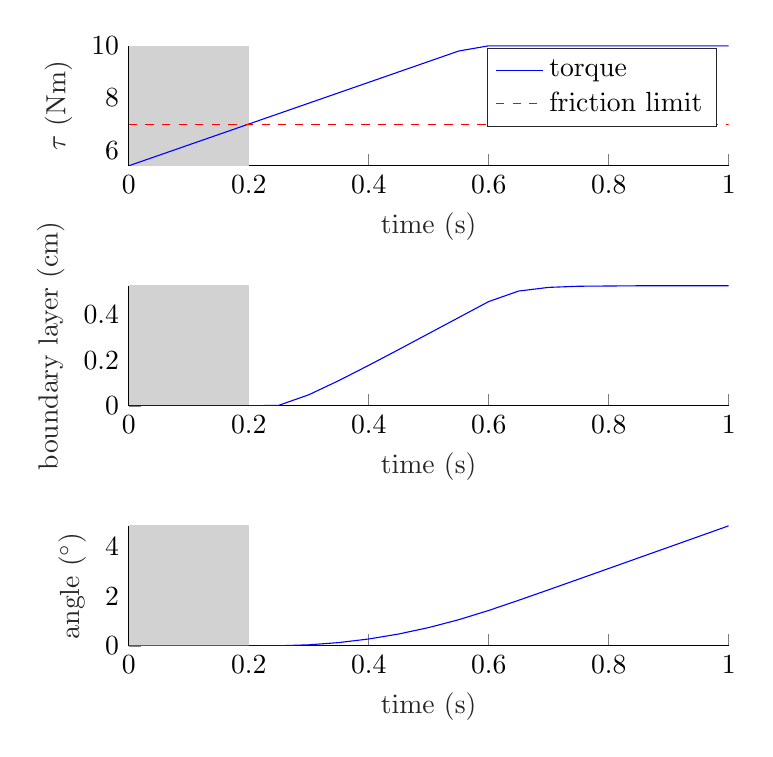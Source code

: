 % This file was created by matlab2tikz.
%
%The latest updates can be retrieved from
%  http://www.mathworks.com/matlabcentral/fileexchange/22022-matlab2tikz-matlab2tikz
%where you can also make suggestions and rate matlab2tikz.
%
\definecolor{mycolor1}{rgb}{0.824,0.824,0.824}%
%
\begin{tikzpicture}

\begin{axis}[%
width=3in,
height=0.6in,
at={(1.011in,3.8in)},
scale only axis,
xmin=0,
xmax=1,
xlabel style={font=\color{white!15!black}},
xlabel={time (s)},
ymin=5.4,
ymax=10,
ylabel style={font=\color{white!15!black}},
ylabel={$\tau$ (Nm)},
axis background/.style={fill=white},
axis x line*=bottom,
axis y line*=left,
legend style={legend cell align=left, align=left, draw=white!15!black}
]

\addplot[area legend, draw=black, fill=mycolor1, draw opacity=0, forget plot]
table[row sep=crcr] {%
x	y\\
0	-10\\
0	10\\
0.2	10\\
0.2	-10\\
}--cycle;
\addplot [color=blue]
  table[row sep=crcr]{%
0	5.4\\
0.05	5.8\\
0.1	6.2\\
0.15	6.6\\
0.2	7\\
0.25	7.4\\
0.3	7.8\\
0.35	8.2\\
0.4	8.6\\
0.45	9\\
0.5	9.4\\
0.55	9.8\\
0.6	10\\
0.65	10\\
0.7	10\\
0.75	10\\
0.8	10\\
0.85	10\\
0.9	10\\
0.95	10\\
1	10\\
};
\addlegendentry{torque}

\addplot [color=red, dashed]
  table[row sep=crcr]{%
0	7\\
0.05	7\\
0.1	7\\
0.15	7\\
0.2	7\\
0.25	7\\
0.3	7\\
0.35	7\\
0.4	7\\
0.45	7\\
0.5	7\\
0.55	7\\
0.6	7\\
0.65	7\\
0.7	7\\
0.75	7\\
0.8	7\\
0.85	7\\
0.9	7\\
0.95	7\\
1	7\\
};
\addlegendentry{friction limit}

\end{axis}

\begin{axis}[%
width=3in,
height=0.6in,
at={(1.011in,2.6in)},
scale only axis,
xmin=0,
xmax=1,
xlabel style={font=\color{white!15!black}},
xlabel={time (s)},
ymin=0,
ymax=0.525,
ylabel style={font=\color{white!15!black}},
ylabel={boundary layer (cm)},
axis background/.style={fill=white},
axis x line*=bottom,
axis y line*=left,
legend style={legend cell align=left, align=left, draw=white!15!black}
]

\addplot[area legend, draw=black, fill=mycolor1, draw opacity=0]
table[row sep=crcr] {%
x	y\\
0	-10\\
0	10\\
0.2	10\\
0.2	-10\\
}--cycle;
% \addlegendentry{data1}

\addplot [color=blue]
  table[row sep=crcr]{%
0	0\\
0.05	7.426e-08\\
0.1	4.669e-07\\
0.15	1.116e-05\\
0.2	6.008e-07\\
0.25	0.002\\
0.3	0.048\\
0.35	0.11\\
0.4	0.177\\
0.45	0.246\\
0.5	0.316\\
0.55	0.386\\
0.6	0.456\\
0.65	0.502\\
0.7	0.518\\
0.75	0.523\\
0.8	0.524\\
0.85	0.525\\
0.9	0.525\\
0.95	0.525\\
1	0.525\\
};
% \addlegendentry{data2}

\end{axis}

\begin{axis}[%
width=3in,
height=0.6in,
at={(1.011in,1.4in)},
scale only axis,
xmin=0,
xmax=1,
xlabel style={font=\color{white!15!black}},
xlabel={time (s)},
ymin=0,
ymax=4.834,
ylabel style={font=\color{white!15!black}},
ylabel={angle ($^\circ$)},
axis background/.style={fill=white},
axis x line*=bottom,
axis y line*=left,
legend style={legend cell align=left, align=left, draw=white!15!black}
]

\addplot[area legend, draw=black, fill=mycolor1, draw opacity=0]
table[row sep=crcr] {%
x	y\\
0	-10\\
0	10\\
0.2	10\\
0.2	-10\\
}--cycle;
% \addlegendentry{data1}

\addplot [color=blue]
  table[row sep=crcr]{%
0	0\\
0.05	6.066e-08\\
0.1	4.421e-07\\
0.15	9.568e-06\\
0.2	1.006e-05\\
0.25	0.001\\
0.3	0.04\\
0.35	0.13\\
0.4	0.275\\
0.45	0.476\\
0.5	0.735\\
0.55	1.051\\
0.6	1.424\\
0.65	1.835\\
0.7	2.258\\
0.75	2.686\\
0.8	3.115\\
0.85	3.545\\
0.9	3.974\\
0.95	4.404\\
1	4.834\\
};
% \addlegendentry{data2}

\end{axis}

% \begin{axis}[%
% width=7.778in,
% height=5.833in,
% at={(0in,0in)},
% scale only axis,
% xmin=0,
% xmax=1,
% ymin=0,
% ymax=1,
% axis line style={draw=none},
% ticks=none,
% axis x line*=bottom,
% axis y line*=left,
% legend style={legend cell align=left, align=left, draw=white!15!black}
% ]
% \end{axis}
\end{tikzpicture}%